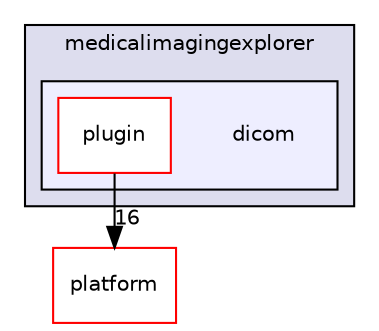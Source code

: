 digraph "medicalimagingexplorer/dicom" {
  compound=true
  node [ fontsize="10", fontname="Helvetica"];
  edge [ labelfontsize="10", labelfontname="Helvetica"];
  subgraph clusterdir_c1e7a728f276002cc4791372da1fff39 {
    graph [ bgcolor="#ddddee", pencolor="black", label="medicalimagingexplorer" fontname="Helvetica", fontsize="10", URL="dir_c1e7a728f276002cc4791372da1fff39.html"]
  subgraph clusterdir_113113bace679741ce1812b174716f2e {
    graph [ bgcolor="#eeeeff", pencolor="black", label="" URL="dir_113113bace679741ce1812b174716f2e.html"];
    dir_113113bace679741ce1812b174716f2e [shape=plaintext label="dicom"];
  dir_f6f58e60e7a1d2d3885bbad52fe7d565 [shape=box label="plugin" fillcolor="white" style="filled" color="red" URL="dir_f6f58e60e7a1d2d3885bbad52fe7d565.html"];
  }
  }
  dir_c5a52a81292cf9a5167198f4f346d6d9 [shape=box label="platform" fillcolor="white" style="filled" color="red" URL="dir_c5a52a81292cf9a5167198f4f346d6d9.html"];
  dir_f6f58e60e7a1d2d3885bbad52fe7d565->dir_c5a52a81292cf9a5167198f4f346d6d9 [headlabel="16", labeldistance=1.5 headhref="dir_000057_000059.html"];
}

